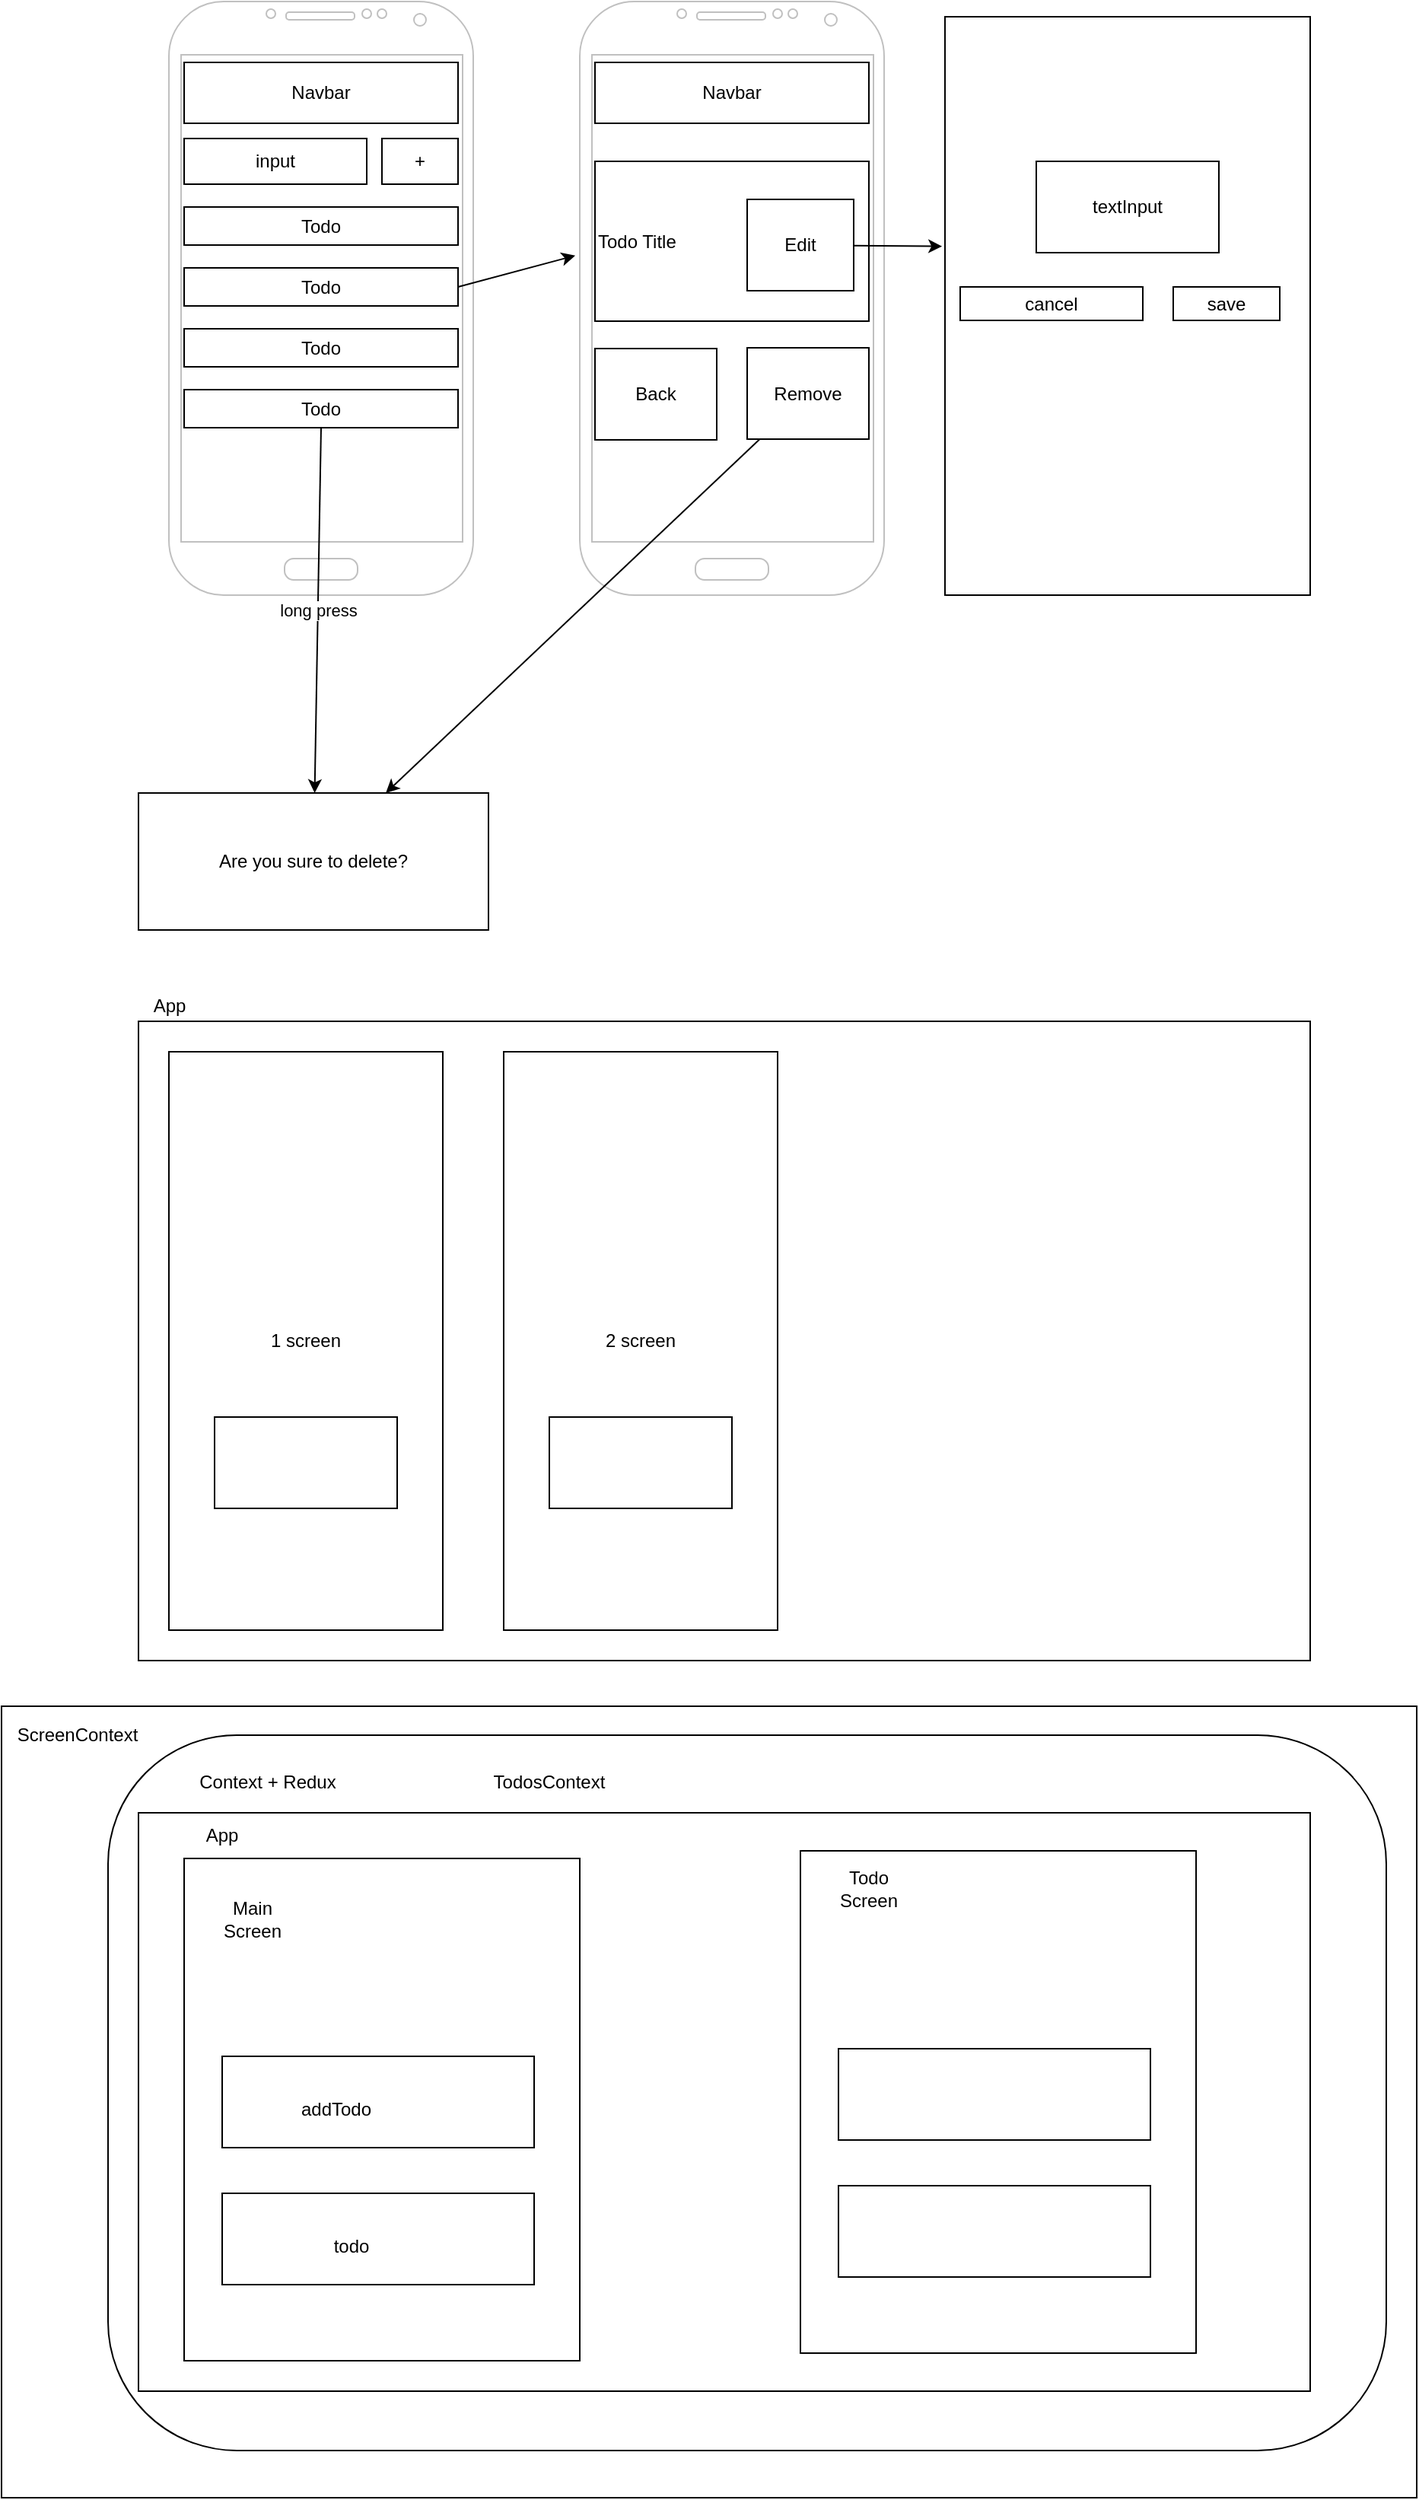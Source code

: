 <mxfile version="12.3.8" type="device" pages="1"><diagram id="npq_n7gvpbwEdOHLj-cZ" name="Page-1"><mxGraphModel dx="1940" dy="605" grid="1" gridSize="10" guides="1" tooltips="1" connect="1" arrows="1" fold="1" page="1" pageScale="1" pageWidth="827" pageHeight="1169" math="0" shadow="0"><root><mxCell id="0"/><mxCell id="1" parent="0"/><mxCell id="AwexrvRu3mERmvY7XvDg-1" value="" style="verticalLabelPosition=bottom;verticalAlign=top;html=1;shadow=0;dashed=0;strokeWidth=1;shape=mxgraph.android.phone2;strokeColor=#c0c0c0;" parent="1" vertex="1"><mxGeometry x="50" y="30" width="200" height="390" as="geometry"/></mxCell><mxCell id="AwexrvRu3mERmvY7XvDg-2" value="" style="verticalLabelPosition=bottom;verticalAlign=top;html=1;shadow=0;dashed=0;strokeWidth=1;shape=mxgraph.android.phone2;strokeColor=#c0c0c0;" parent="1" vertex="1"><mxGeometry x="320" y="30" width="200" height="390" as="geometry"/></mxCell><mxCell id="AwexrvRu3mERmvY7XvDg-5" value="Navbar" style="rounded=0;whiteSpace=wrap;html=1;" parent="1" vertex="1"><mxGeometry x="60" y="70" width="180" height="40" as="geometry"/></mxCell><mxCell id="AwexrvRu3mERmvY7XvDg-6" value="Navbar" style="rounded=0;whiteSpace=wrap;html=1;" parent="1" vertex="1"><mxGeometry x="330" y="70" width="180" height="40" as="geometry"/></mxCell><mxCell id="AwexrvRu3mERmvY7XvDg-7" value="input" style="rounded=0;whiteSpace=wrap;html=1;" parent="1" vertex="1"><mxGeometry x="60" y="120" width="120" height="30" as="geometry"/></mxCell><mxCell id="AwexrvRu3mERmvY7XvDg-8" value="+" style="rounded=0;whiteSpace=wrap;html=1;" parent="1" vertex="1"><mxGeometry x="190" y="120" width="50" height="30" as="geometry"/></mxCell><mxCell id="AwexrvRu3mERmvY7XvDg-9" value="Todo" style="rounded=0;whiteSpace=wrap;html=1;" parent="1" vertex="1"><mxGeometry x="60" y="165" width="180" height="25" as="geometry"/></mxCell><mxCell id="AwexrvRu3mERmvY7XvDg-10" value="Todo" style="rounded=0;whiteSpace=wrap;html=1;" parent="1" vertex="1"><mxGeometry x="60" y="205" width="180" height="25" as="geometry"/></mxCell><mxCell id="AwexrvRu3mERmvY7XvDg-12" value="Todo" style="rounded=0;whiteSpace=wrap;html=1;" parent="1" vertex="1"><mxGeometry x="60" y="245" width="180" height="25" as="geometry"/></mxCell><mxCell id="AwexrvRu3mERmvY7XvDg-13" value="Todo" style="rounded=0;whiteSpace=wrap;html=1;" parent="1" vertex="1"><mxGeometry x="60" y="285" width="180" height="25" as="geometry"/></mxCell><mxCell id="AwexrvRu3mERmvY7XvDg-14" value="Todo Title" style="rounded=0;whiteSpace=wrap;html=1;align=left;" parent="1" vertex="1"><mxGeometry x="330" y="135" width="180" height="105" as="geometry"/></mxCell><mxCell id="AwexrvRu3mERmvY7XvDg-15" value="Edit" style="rounded=0;whiteSpace=wrap;html=1;" parent="1" vertex="1"><mxGeometry x="430" y="160" width="70" height="60" as="geometry"/></mxCell><mxCell id="AwexrvRu3mERmvY7XvDg-16" value="Back" style="rounded=0;whiteSpace=wrap;html=1;" parent="1" vertex="1"><mxGeometry x="330" y="258" width="80" height="60" as="geometry"/></mxCell><mxCell id="AwexrvRu3mERmvY7XvDg-17" value="Remove" style="rounded=0;whiteSpace=wrap;html=1;" parent="1" vertex="1"><mxGeometry x="430" y="257.5" width="80" height="60" as="geometry"/></mxCell><mxCell id="AwexrvRu3mERmvY7XvDg-18" value="" style="endArrow=classic;html=1;entryX=-0.015;entryY=0.428;entryDx=0;entryDy=0;entryPerimeter=0;exitX=1;exitY=0.5;exitDx=0;exitDy=0;" parent="1" source="AwexrvRu3mERmvY7XvDg-10" target="AwexrvRu3mERmvY7XvDg-2" edge="1"><mxGeometry width="50" height="50" relative="1" as="geometry"><mxPoint x="150" y="300" as="sourcePoint"/><mxPoint x="200" y="250" as="targetPoint"/></mxGeometry></mxCell><mxCell id="AwexrvRu3mERmvY7XvDg-19" value="" style="rounded=0;whiteSpace=wrap;html=1;" parent="1" vertex="1"><mxGeometry x="560" y="40" width="240" height="380" as="geometry"/></mxCell><mxCell id="AwexrvRu3mERmvY7XvDg-20" value="" style="endArrow=classic;html=1;entryX=-0.008;entryY=0.397;entryDx=0;entryDy=0;entryPerimeter=0;" parent="1" source="AwexrvRu3mERmvY7XvDg-15" target="AwexrvRu3mERmvY7XvDg-19" edge="1"><mxGeometry width="50" height="50" relative="1" as="geometry"><mxPoint x="50" y="490" as="sourcePoint"/><mxPoint x="100" y="440" as="targetPoint"/></mxGeometry></mxCell><mxCell id="AwexrvRu3mERmvY7XvDg-21" value="textInput" style="rounded=0;whiteSpace=wrap;html=1;" parent="1" vertex="1"><mxGeometry x="620" y="135" width="120" height="60" as="geometry"/></mxCell><mxCell id="AwexrvRu3mERmvY7XvDg-22" value="cancel" style="rounded=0;whiteSpace=wrap;html=1;" parent="1" vertex="1"><mxGeometry x="570" y="217.5" width="120" height="22" as="geometry"/></mxCell><mxCell id="AwexrvRu3mERmvY7XvDg-23" value="save" style="rounded=0;whiteSpace=wrap;html=1;" parent="1" vertex="1"><mxGeometry x="710" y="217.5" width="70" height="22" as="geometry"/></mxCell><mxCell id="AwexrvRu3mERmvY7XvDg-24" value="Are you sure to delete?" style="rounded=0;whiteSpace=wrap;html=1;" parent="1" vertex="1"><mxGeometry x="30" y="550" width="230" height="90" as="geometry"/></mxCell><mxCell id="AwexrvRu3mERmvY7XvDg-25" value="" style="endArrow=classic;html=1;" parent="1" source="AwexrvRu3mERmvY7XvDg-17" target="AwexrvRu3mERmvY7XvDg-24" edge="1"><mxGeometry width="50" height="50" relative="1" as="geometry"><mxPoint x="330" y="530" as="sourcePoint"/><mxPoint x="380" y="480" as="targetPoint"/></mxGeometry></mxCell><mxCell id="AwexrvRu3mERmvY7XvDg-26" value="long press" style="endArrow=classic;html=1;exitX=0.5;exitY=1;exitDx=0;exitDy=0;" parent="1" source="AwexrvRu3mERmvY7XvDg-13" target="AwexrvRu3mERmvY7XvDg-24" edge="1"><mxGeometry width="50" height="50" relative="1" as="geometry"><mxPoint x="20" y="540" as="sourcePoint"/><mxPoint x="70" y="490" as="targetPoint"/></mxGeometry></mxCell><mxCell id="AwexrvRu3mERmvY7XvDg-27" value="" style="rounded=0;whiteSpace=wrap;html=1;" parent="1" vertex="1"><mxGeometry x="30" y="700" width="770" height="420" as="geometry"/></mxCell><mxCell id="AwexrvRu3mERmvY7XvDg-28" value="App" style="text;html=1;align=center;verticalAlign=middle;resizable=0;points=[];;autosize=1;" parent="1" vertex="1"><mxGeometry x="30" y="680" width="40" height="20" as="geometry"/></mxCell><mxCell id="AwexrvRu3mERmvY7XvDg-29" value="1 screen" style="rounded=0;whiteSpace=wrap;html=1;" parent="1" vertex="1"><mxGeometry x="50" y="720" width="180" height="380" as="geometry"/></mxCell><mxCell id="AwexrvRu3mERmvY7XvDg-30" value="2 screen" style="rounded=0;whiteSpace=wrap;html=1;" parent="1" vertex="1"><mxGeometry x="270" y="720" width="180" height="380" as="geometry"/></mxCell><mxCell id="AwexrvRu3mERmvY7XvDg-31" value="" style="rounded=0;whiteSpace=wrap;html=1;" parent="1" vertex="1"><mxGeometry x="80" y="960" width="120" height="60" as="geometry"/></mxCell><mxCell id="AwexrvRu3mERmvY7XvDg-32" value="" style="rounded=0;whiteSpace=wrap;html=1;" parent="1" vertex="1"><mxGeometry x="300" y="960" width="120" height="60" as="geometry"/></mxCell><mxCell id="yCni5kYp0BgeRbcB7_Nq-1" value="" style="rounded=0;whiteSpace=wrap;html=1;" vertex="1" parent="1"><mxGeometry x="30" y="1220" width="770" height="380" as="geometry"/></mxCell><mxCell id="yCni5kYp0BgeRbcB7_Nq-2" value="Context + Redux" style="text;html=1;strokeColor=none;fillColor=none;align=center;verticalAlign=middle;whiteSpace=wrap;rounded=0;" vertex="1" parent="1"><mxGeometry x="30" y="1190" width="170" height="20" as="geometry"/></mxCell><mxCell id="yCni5kYp0BgeRbcB7_Nq-3" value="" style="rounded=0;whiteSpace=wrap;html=1;" vertex="1" parent="1"><mxGeometry x="60" y="1250" width="260" height="330" as="geometry"/></mxCell><mxCell id="yCni5kYp0BgeRbcB7_Nq-5" value="" style="rounded=0;whiteSpace=wrap;html=1;" vertex="1" parent="1"><mxGeometry x="85" y="1380" width="205" height="60" as="geometry"/></mxCell><mxCell id="yCni5kYp0BgeRbcB7_Nq-6" value="" style="rounded=0;whiteSpace=wrap;html=1;" vertex="1" parent="1"><mxGeometry x="85" y="1470" width="205" height="60" as="geometry"/></mxCell><mxCell id="yCni5kYp0BgeRbcB7_Nq-7" value="" style="rounded=0;whiteSpace=wrap;html=1;" vertex="1" parent="1"><mxGeometry x="465" y="1245" width="260" height="330" as="geometry"/></mxCell><mxCell id="yCni5kYp0BgeRbcB7_Nq-8" value="" style="rounded=0;whiteSpace=wrap;html=1;" vertex="1" parent="1"><mxGeometry x="490" y="1375" width="205" height="60" as="geometry"/></mxCell><mxCell id="yCni5kYp0BgeRbcB7_Nq-9" value="" style="rounded=0;whiteSpace=wrap;html=1;" vertex="1" parent="1"><mxGeometry x="490" y="1465" width="205" height="60" as="geometry"/></mxCell><mxCell id="yCni5kYp0BgeRbcB7_Nq-10" value="App" style="text;html=1;strokeColor=none;fillColor=none;align=center;verticalAlign=middle;whiteSpace=wrap;rounded=0;" vertex="1" parent="1"><mxGeometry x="65" y="1225" width="40" height="20" as="geometry"/></mxCell><mxCell id="yCni5kYp0BgeRbcB7_Nq-11" value="Main Screen" style="text;html=1;strokeColor=none;fillColor=none;align=center;verticalAlign=middle;whiteSpace=wrap;rounded=0;" vertex="1" parent="1"><mxGeometry x="85" y="1280" width="40" height="20" as="geometry"/></mxCell><mxCell id="yCni5kYp0BgeRbcB7_Nq-12" value="Todo Screen" style="text;html=1;strokeColor=none;fillColor=none;align=center;verticalAlign=middle;whiteSpace=wrap;rounded=0;" vertex="1" parent="1"><mxGeometry x="490" y="1260" width="40" height="20" as="geometry"/></mxCell><mxCell id="yCni5kYp0BgeRbcB7_Nq-15" value="" style="rounded=1;whiteSpace=wrap;html=1;arcSize=18;fillColor=none;" vertex="1" parent="1"><mxGeometry x="10" y="1169" width="840" height="470" as="geometry"/></mxCell><mxCell id="yCni5kYp0BgeRbcB7_Nq-16" value="TodosContext" style="text;html=1;strokeColor=none;fillColor=none;align=center;verticalAlign=middle;whiteSpace=wrap;rounded=0;" vertex="1" parent="1"><mxGeometry x="230" y="1190" width="140" height="20" as="geometry"/></mxCell><mxCell id="yCni5kYp0BgeRbcB7_Nq-17" value="" style="rounded=0;whiteSpace=wrap;html=1;fillColor=none;" vertex="1" parent="1"><mxGeometry x="-60" y="1150" width="930" height="520" as="geometry"/></mxCell><mxCell id="yCni5kYp0BgeRbcB7_Nq-18" value="ScreenContext" style="text;html=1;strokeColor=none;fillColor=none;align=center;verticalAlign=middle;whiteSpace=wrap;rounded=0;" vertex="1" parent="1"><mxGeometry x="-30" y="1159" width="40" height="20" as="geometry"/></mxCell><mxCell id="yCni5kYp0BgeRbcB7_Nq-19" value="addTodo" style="text;html=1;strokeColor=none;fillColor=none;align=center;verticalAlign=middle;whiteSpace=wrap;rounded=0;" vertex="1" parent="1"><mxGeometry x="140" y="1405" width="40" height="20" as="geometry"/></mxCell><mxCell id="yCni5kYp0BgeRbcB7_Nq-20" value="todo" style="text;html=1;strokeColor=none;fillColor=none;align=center;verticalAlign=middle;whiteSpace=wrap;rounded=0;" vertex="1" parent="1"><mxGeometry x="150" y="1495" width="40" height="20" as="geometry"/></mxCell></root></mxGraphModel></diagram></mxfile>